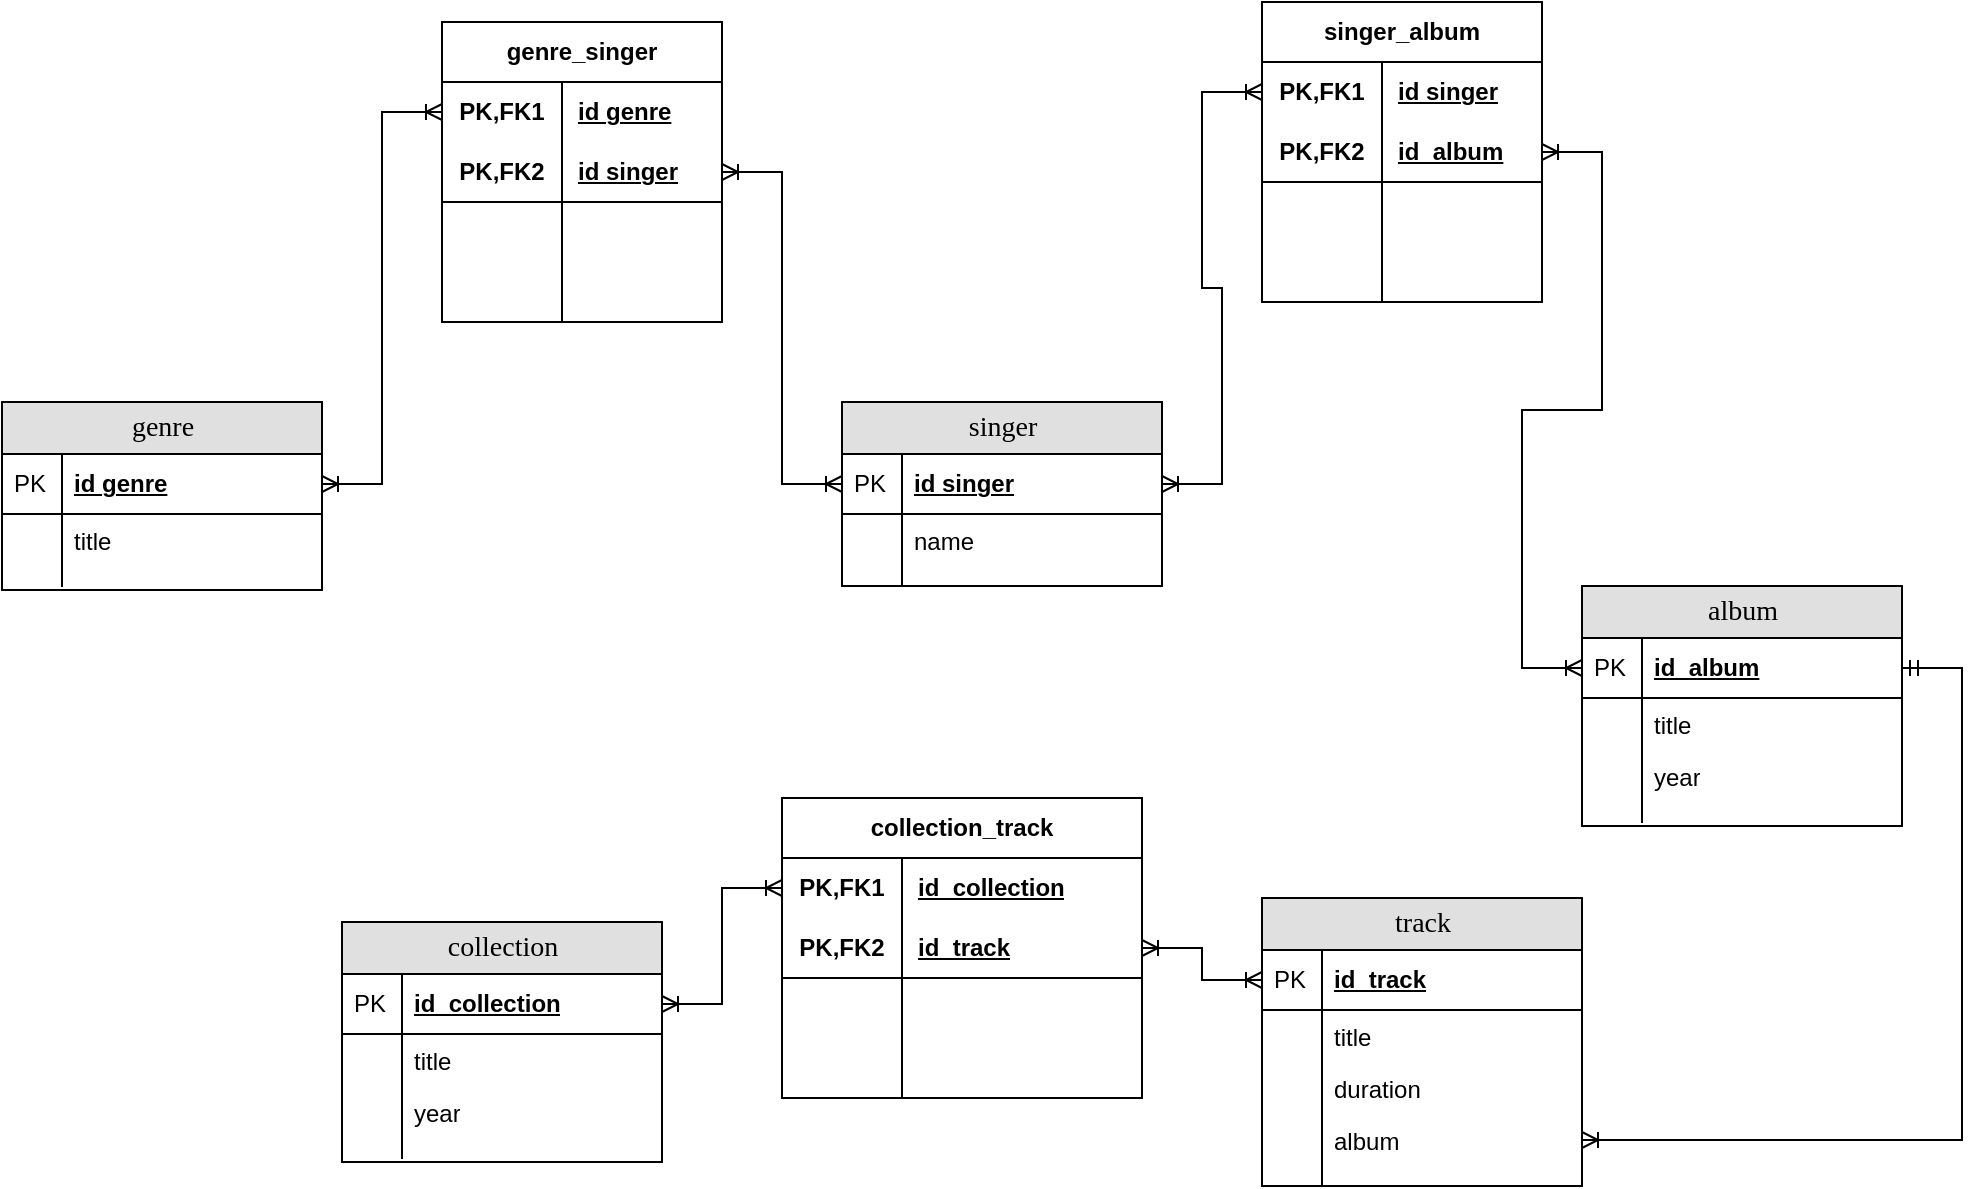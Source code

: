 <mxfile version="22.0.0" type="device">
  <diagram name="Page-1" id="e56a1550-8fbb-45ad-956c-1786394a9013">
    <mxGraphModel dx="1032" dy="1221" grid="1" gridSize="10" guides="1" tooltips="1" connect="1" arrows="1" fold="1" page="1" pageScale="1" pageWidth="1100" pageHeight="850" background="none" math="0" shadow="0">
      <root>
        <mxCell id="0" />
        <mxCell id="1" parent="0" />
        <mxCell id="2e49270ec7c68f3f-80" value="singer" style="swimlane;html=1;fontStyle=0;childLayout=stackLayout;horizontal=1;startSize=26;fillColor=#e0e0e0;horizontalStack=0;resizeParent=1;resizeLast=0;collapsible=1;marginBottom=0;swimlaneFillColor=#ffffff;align=center;rounded=0;shadow=0;comic=0;labelBackgroundColor=none;strokeWidth=1;fontFamily=Verdana;fontSize=14" parent="1" vertex="1">
          <mxGeometry x="430" y="240" width="160" height="92" as="geometry" />
        </mxCell>
        <mxCell id="2e49270ec7c68f3f-81" value="id singer" style="shape=partialRectangle;top=0;left=0;right=0;bottom=1;html=1;align=left;verticalAlign=middle;fillColor=none;spacingLeft=34;spacingRight=4;whiteSpace=wrap;overflow=hidden;rotatable=0;points=[[0,0.5],[1,0.5]];portConstraint=eastwest;dropTarget=0;fontStyle=5;" parent="2e49270ec7c68f3f-80" vertex="1">
          <mxGeometry y="26" width="160" height="30" as="geometry" />
        </mxCell>
        <mxCell id="2e49270ec7c68f3f-82" value="PK" style="shape=partialRectangle;top=0;left=0;bottom=0;html=1;fillColor=none;align=left;verticalAlign=middle;spacingLeft=4;spacingRight=4;whiteSpace=wrap;overflow=hidden;rotatable=0;points=[];portConstraint=eastwest;part=1;" parent="2e49270ec7c68f3f-81" vertex="1" connectable="0">
          <mxGeometry width="30" height="30" as="geometry" />
        </mxCell>
        <mxCell id="2e49270ec7c68f3f-83" value="name" style="shape=partialRectangle;top=0;left=0;right=0;bottom=0;html=1;align=left;verticalAlign=top;fillColor=none;spacingLeft=34;spacingRight=4;whiteSpace=wrap;overflow=hidden;rotatable=0;points=[[0,0.5],[1,0.5]];portConstraint=eastwest;dropTarget=0;" parent="2e49270ec7c68f3f-80" vertex="1">
          <mxGeometry y="56" width="160" height="26" as="geometry" />
        </mxCell>
        <mxCell id="2e49270ec7c68f3f-84" value="" style="shape=partialRectangle;top=0;left=0;bottom=0;html=1;fillColor=none;align=left;verticalAlign=top;spacingLeft=4;spacingRight=4;whiteSpace=wrap;overflow=hidden;rotatable=0;points=[];portConstraint=eastwest;part=1;" parent="2e49270ec7c68f3f-83" vertex="1" connectable="0">
          <mxGeometry width="30" height="26" as="geometry" />
        </mxCell>
        <mxCell id="2e49270ec7c68f3f-89" value="" style="shape=partialRectangle;top=0;left=0;right=0;bottom=0;html=1;align=left;verticalAlign=top;fillColor=none;spacingLeft=34;spacingRight=4;whiteSpace=wrap;overflow=hidden;rotatable=0;points=[[0,0.5],[1,0.5]];portConstraint=eastwest;dropTarget=0;" parent="2e49270ec7c68f3f-80" vertex="1">
          <mxGeometry y="82" width="160" height="10" as="geometry" />
        </mxCell>
        <mxCell id="2e49270ec7c68f3f-90" value="" style="shape=partialRectangle;top=0;left=0;bottom=0;html=1;fillColor=none;align=left;verticalAlign=top;spacingLeft=4;spacingRight=4;whiteSpace=wrap;overflow=hidden;rotatable=0;points=[];portConstraint=eastwest;part=1;" parent="2e49270ec7c68f3f-89" vertex="1" connectable="0">
          <mxGeometry width="30" height="10" as="geometry" />
        </mxCell>
        <mxCell id="RfYTojcOeeqapgLsD67X-21" value="genre" style="swimlane;html=1;fontStyle=0;childLayout=stackLayout;horizontal=1;startSize=26;fillColor=#e0e0e0;horizontalStack=0;resizeParent=1;resizeLast=0;collapsible=1;marginBottom=0;swimlaneFillColor=#ffffff;align=center;rounded=0;shadow=0;comic=0;labelBackgroundColor=none;strokeWidth=1;fontFamily=Verdana;fontSize=14" parent="1" vertex="1">
          <mxGeometry x="10" y="240" width="160" height="94" as="geometry" />
        </mxCell>
        <mxCell id="RfYTojcOeeqapgLsD67X-22" value="id&amp;nbsp;genre" style="shape=partialRectangle;top=0;left=0;right=0;bottom=1;html=1;align=left;verticalAlign=middle;fillColor=none;spacingLeft=34;spacingRight=4;whiteSpace=wrap;overflow=hidden;rotatable=0;points=[[0,0.5],[1,0.5]];portConstraint=eastwest;dropTarget=0;fontStyle=5;" parent="RfYTojcOeeqapgLsD67X-21" vertex="1">
          <mxGeometry y="26" width="160" height="30" as="geometry" />
        </mxCell>
        <mxCell id="RfYTojcOeeqapgLsD67X-23" value="PK" style="shape=partialRectangle;top=0;left=0;bottom=0;html=1;fillColor=none;align=left;verticalAlign=middle;spacingLeft=4;spacingRight=4;whiteSpace=wrap;overflow=hidden;rotatable=0;points=[];portConstraint=eastwest;part=1;" parent="RfYTojcOeeqapgLsD67X-22" vertex="1" connectable="0">
          <mxGeometry width="30" height="30" as="geometry" />
        </mxCell>
        <mxCell id="RfYTojcOeeqapgLsD67X-24" value="title" style="shape=partialRectangle;top=0;left=0;right=0;bottom=0;html=1;align=left;verticalAlign=top;fillColor=none;spacingLeft=34;spacingRight=4;whiteSpace=wrap;overflow=hidden;rotatable=0;points=[[0,0.5],[1,0.5]];portConstraint=eastwest;dropTarget=0;" parent="RfYTojcOeeqapgLsD67X-21" vertex="1">
          <mxGeometry y="56" width="160" height="26" as="geometry" />
        </mxCell>
        <mxCell id="RfYTojcOeeqapgLsD67X-25" value="" style="shape=partialRectangle;top=0;left=0;bottom=0;html=1;fillColor=none;align=left;verticalAlign=top;spacingLeft=4;spacingRight=4;whiteSpace=wrap;overflow=hidden;rotatable=0;points=[];portConstraint=eastwest;part=1;" parent="RfYTojcOeeqapgLsD67X-24" vertex="1" connectable="0">
          <mxGeometry width="30" height="26" as="geometry" />
        </mxCell>
        <mxCell id="RfYTojcOeeqapgLsD67X-30" value="" style="shape=partialRectangle;top=0;left=0;right=0;bottom=0;html=1;align=left;verticalAlign=top;fillColor=none;spacingLeft=34;spacingRight=4;whiteSpace=wrap;overflow=hidden;rotatable=0;points=[[0,0.5],[1,0.5]];portConstraint=eastwest;dropTarget=0;" parent="RfYTojcOeeqapgLsD67X-21" vertex="1">
          <mxGeometry y="82" width="160" height="10" as="geometry" />
        </mxCell>
        <mxCell id="RfYTojcOeeqapgLsD67X-31" value="" style="shape=partialRectangle;top=0;left=0;bottom=0;html=1;fillColor=none;align=left;verticalAlign=top;spacingLeft=4;spacingRight=4;whiteSpace=wrap;overflow=hidden;rotatable=0;points=[];portConstraint=eastwest;part=1;" parent="RfYTojcOeeqapgLsD67X-30" vertex="1" connectable="0">
          <mxGeometry width="30" height="10" as="geometry" />
        </mxCell>
        <mxCell id="RfYTojcOeeqapgLsD67X-33" value="album" style="swimlane;html=1;fontStyle=0;childLayout=stackLayout;horizontal=1;startSize=26;fillColor=#e0e0e0;horizontalStack=0;resizeParent=1;resizeLast=0;collapsible=1;marginBottom=0;swimlaneFillColor=#ffffff;align=center;rounded=0;shadow=0;comic=0;labelBackgroundColor=none;strokeWidth=1;fontFamily=Verdana;fontSize=14" parent="1" vertex="1">
          <mxGeometry x="800" y="332" width="160" height="120" as="geometry" />
        </mxCell>
        <mxCell id="RfYTojcOeeqapgLsD67X-34" value="id_album" style="shape=partialRectangle;top=0;left=0;right=0;bottom=1;html=1;align=left;verticalAlign=middle;fillColor=none;spacingLeft=34;spacingRight=4;whiteSpace=wrap;overflow=hidden;rotatable=0;points=[[0,0.5],[1,0.5]];portConstraint=eastwest;dropTarget=0;fontStyle=5;" parent="RfYTojcOeeqapgLsD67X-33" vertex="1">
          <mxGeometry y="26" width="160" height="30" as="geometry" />
        </mxCell>
        <mxCell id="RfYTojcOeeqapgLsD67X-35" value="PK" style="shape=partialRectangle;top=0;left=0;bottom=0;html=1;fillColor=none;align=left;verticalAlign=middle;spacingLeft=4;spacingRight=4;whiteSpace=wrap;overflow=hidden;rotatable=0;points=[];portConstraint=eastwest;part=1;" parent="RfYTojcOeeqapgLsD67X-34" vertex="1" connectable="0">
          <mxGeometry width="30" height="30" as="geometry" />
        </mxCell>
        <mxCell id="RfYTojcOeeqapgLsD67X-36" value="title" style="shape=partialRectangle;top=0;left=0;right=0;bottom=0;html=1;align=left;verticalAlign=top;fillColor=none;spacingLeft=34;spacingRight=4;whiteSpace=wrap;overflow=hidden;rotatable=0;points=[[0,0.5],[1,0.5]];portConstraint=eastwest;dropTarget=0;" parent="RfYTojcOeeqapgLsD67X-33" vertex="1">
          <mxGeometry y="56" width="160" height="26" as="geometry" />
        </mxCell>
        <mxCell id="RfYTojcOeeqapgLsD67X-37" value="" style="shape=partialRectangle;top=0;left=0;bottom=0;html=1;fillColor=none;align=left;verticalAlign=top;spacingLeft=4;spacingRight=4;whiteSpace=wrap;overflow=hidden;rotatable=0;points=[];portConstraint=eastwest;part=1;" parent="RfYTojcOeeqapgLsD67X-36" vertex="1" connectable="0">
          <mxGeometry width="30" height="26" as="geometry" />
        </mxCell>
        <mxCell id="RfYTojcOeeqapgLsD67X-38" value="year" style="shape=partialRectangle;top=0;left=0;right=0;bottom=0;html=1;align=left;verticalAlign=top;fillColor=none;spacingLeft=34;spacingRight=4;whiteSpace=wrap;overflow=hidden;rotatable=0;points=[[0,0.5],[1,0.5]];portConstraint=eastwest;dropTarget=0;" parent="RfYTojcOeeqapgLsD67X-33" vertex="1">
          <mxGeometry y="82" width="160" height="26" as="geometry" />
        </mxCell>
        <mxCell id="RfYTojcOeeqapgLsD67X-39" value="" style="shape=partialRectangle;top=0;left=0;bottom=0;html=1;fillColor=none;align=left;verticalAlign=top;spacingLeft=4;spacingRight=4;whiteSpace=wrap;overflow=hidden;rotatable=0;points=[];portConstraint=eastwest;part=1;" parent="RfYTojcOeeqapgLsD67X-38" vertex="1" connectable="0">
          <mxGeometry width="30" height="26" as="geometry" />
        </mxCell>
        <mxCell id="RfYTojcOeeqapgLsD67X-42" value="" style="shape=partialRectangle;top=0;left=0;right=0;bottom=0;html=1;align=left;verticalAlign=top;fillColor=none;spacingLeft=34;spacingRight=4;whiteSpace=wrap;overflow=hidden;rotatable=0;points=[[0,0.5],[1,0.5]];portConstraint=eastwest;dropTarget=0;" parent="RfYTojcOeeqapgLsD67X-33" vertex="1">
          <mxGeometry y="108" width="160" height="10" as="geometry" />
        </mxCell>
        <mxCell id="RfYTojcOeeqapgLsD67X-43" value="" style="shape=partialRectangle;top=0;left=0;bottom=0;html=1;fillColor=none;align=left;verticalAlign=top;spacingLeft=4;spacingRight=4;whiteSpace=wrap;overflow=hidden;rotatable=0;points=[];portConstraint=eastwest;part=1;" parent="RfYTojcOeeqapgLsD67X-42" vertex="1" connectable="0">
          <mxGeometry width="30" height="10" as="geometry" />
        </mxCell>
        <mxCell id="RfYTojcOeeqapgLsD67X-45" value="track" style="swimlane;html=1;fontStyle=0;childLayout=stackLayout;horizontal=1;startSize=26;fillColor=#e0e0e0;horizontalStack=0;resizeParent=1;resizeLast=0;collapsible=1;marginBottom=0;swimlaneFillColor=#ffffff;align=center;rounded=0;shadow=0;comic=0;labelBackgroundColor=none;strokeWidth=1;fontFamily=Verdana;fontSize=14" parent="1" vertex="1">
          <mxGeometry x="640" y="488" width="160" height="144" as="geometry" />
        </mxCell>
        <mxCell id="RfYTojcOeeqapgLsD67X-46" value="id_track" style="shape=partialRectangle;top=0;left=0;right=0;bottom=1;html=1;align=left;verticalAlign=middle;fillColor=none;spacingLeft=34;spacingRight=4;whiteSpace=wrap;overflow=hidden;rotatable=0;points=[[0,0.5],[1,0.5]];portConstraint=eastwest;dropTarget=0;fontStyle=5;" parent="RfYTojcOeeqapgLsD67X-45" vertex="1">
          <mxGeometry y="26" width="160" height="30" as="geometry" />
        </mxCell>
        <mxCell id="RfYTojcOeeqapgLsD67X-47" value="PK" style="shape=partialRectangle;top=0;left=0;bottom=0;html=1;fillColor=none;align=left;verticalAlign=middle;spacingLeft=4;spacingRight=4;whiteSpace=wrap;overflow=hidden;rotatable=0;points=[];portConstraint=eastwest;part=1;" parent="RfYTojcOeeqapgLsD67X-46" vertex="1" connectable="0">
          <mxGeometry width="30" height="30" as="geometry" />
        </mxCell>
        <mxCell id="RfYTojcOeeqapgLsD67X-48" value="title" style="shape=partialRectangle;top=0;left=0;right=0;bottom=0;html=1;align=left;verticalAlign=top;fillColor=none;spacingLeft=34;spacingRight=4;whiteSpace=wrap;overflow=hidden;rotatable=0;points=[[0,0.5],[1,0.5]];portConstraint=eastwest;dropTarget=0;" parent="RfYTojcOeeqapgLsD67X-45" vertex="1">
          <mxGeometry y="56" width="160" height="26" as="geometry" />
        </mxCell>
        <mxCell id="RfYTojcOeeqapgLsD67X-49" value="" style="shape=partialRectangle;top=0;left=0;bottom=0;html=1;fillColor=none;align=left;verticalAlign=top;spacingLeft=4;spacingRight=4;whiteSpace=wrap;overflow=hidden;rotatable=0;points=[];portConstraint=eastwest;part=1;" parent="RfYTojcOeeqapgLsD67X-48" vertex="1" connectable="0">
          <mxGeometry width="30" height="26" as="geometry" />
        </mxCell>
        <mxCell id="RfYTojcOeeqapgLsD67X-50" value="duration" style="shape=partialRectangle;top=0;left=0;right=0;bottom=0;html=1;align=left;verticalAlign=top;fillColor=none;spacingLeft=34;spacingRight=4;whiteSpace=wrap;overflow=hidden;rotatable=0;points=[[0,0.5],[1,0.5]];portConstraint=eastwest;dropTarget=0;" parent="RfYTojcOeeqapgLsD67X-45" vertex="1">
          <mxGeometry y="82" width="160" height="26" as="geometry" />
        </mxCell>
        <mxCell id="RfYTojcOeeqapgLsD67X-51" value="" style="shape=partialRectangle;top=0;left=0;bottom=0;html=1;fillColor=none;align=left;verticalAlign=top;spacingLeft=4;spacingRight=4;whiteSpace=wrap;overflow=hidden;rotatable=0;points=[];portConstraint=eastwest;part=1;" parent="RfYTojcOeeqapgLsD67X-50" vertex="1" connectable="0">
          <mxGeometry width="30" height="26" as="geometry" />
        </mxCell>
        <mxCell id="RfYTojcOeeqapgLsD67X-52" value="album" style="shape=partialRectangle;top=0;left=0;right=0;bottom=0;html=1;align=left;verticalAlign=top;fillColor=none;spacingLeft=34;spacingRight=4;whiteSpace=wrap;overflow=hidden;rotatable=0;points=[[0,0.5],[1,0.5]];portConstraint=eastwest;dropTarget=0;" parent="RfYTojcOeeqapgLsD67X-45" vertex="1">
          <mxGeometry y="108" width="160" height="26" as="geometry" />
        </mxCell>
        <mxCell id="RfYTojcOeeqapgLsD67X-53" value="" style="shape=partialRectangle;top=0;left=0;bottom=0;html=1;fillColor=none;align=left;verticalAlign=top;spacingLeft=4;spacingRight=4;whiteSpace=wrap;overflow=hidden;rotatable=0;points=[];portConstraint=eastwest;part=1;" parent="RfYTojcOeeqapgLsD67X-52" vertex="1" connectable="0">
          <mxGeometry width="30" height="26" as="geometry" />
        </mxCell>
        <mxCell id="RfYTojcOeeqapgLsD67X-54" value="" style="shape=partialRectangle;top=0;left=0;right=0;bottom=0;html=1;align=left;verticalAlign=top;fillColor=none;spacingLeft=34;spacingRight=4;whiteSpace=wrap;overflow=hidden;rotatable=0;points=[[0,0.5],[1,0.5]];portConstraint=eastwest;dropTarget=0;" parent="RfYTojcOeeqapgLsD67X-45" vertex="1">
          <mxGeometry y="134" width="160" height="10" as="geometry" />
        </mxCell>
        <mxCell id="RfYTojcOeeqapgLsD67X-55" value="" style="shape=partialRectangle;top=0;left=0;bottom=0;html=1;fillColor=none;align=left;verticalAlign=top;spacingLeft=4;spacingRight=4;whiteSpace=wrap;overflow=hidden;rotatable=0;points=[];portConstraint=eastwest;part=1;" parent="RfYTojcOeeqapgLsD67X-54" vertex="1" connectable="0">
          <mxGeometry width="30" height="10" as="geometry" />
        </mxCell>
        <mxCell id="RfYTojcOeeqapgLsD67X-70" value="genre_singer" style="shape=table;startSize=30;container=1;collapsible=1;childLayout=tableLayout;fixedRows=1;rowLines=0;fontStyle=1;align=center;resizeLast=1;html=1;whiteSpace=wrap;" parent="1" vertex="1">
          <mxGeometry x="230" y="50" width="140" height="150" as="geometry" />
        </mxCell>
        <mxCell id="RfYTojcOeeqapgLsD67X-71" value="" style="shape=tableRow;horizontal=0;startSize=0;swimlaneHead=0;swimlaneBody=0;fillColor=none;collapsible=0;dropTarget=0;points=[[0,0.5],[1,0.5]];portConstraint=eastwest;top=0;left=0;right=0;bottom=0;html=1;" parent="RfYTojcOeeqapgLsD67X-70" vertex="1">
          <mxGeometry y="30" width="140" height="30" as="geometry" />
        </mxCell>
        <mxCell id="RfYTojcOeeqapgLsD67X-72" value="PK,FK1" style="shape=partialRectangle;connectable=0;fillColor=none;top=0;left=0;bottom=0;right=0;fontStyle=1;overflow=hidden;html=1;whiteSpace=wrap;" parent="RfYTojcOeeqapgLsD67X-71" vertex="1">
          <mxGeometry width="60" height="30" as="geometry">
            <mxRectangle width="60" height="30" as="alternateBounds" />
          </mxGeometry>
        </mxCell>
        <mxCell id="RfYTojcOeeqapgLsD67X-73" value="id genre" style="shape=partialRectangle;connectable=0;fillColor=none;top=0;left=0;bottom=0;right=0;align=left;spacingLeft=6;fontStyle=5;overflow=hidden;html=1;whiteSpace=wrap;" parent="RfYTojcOeeqapgLsD67X-71" vertex="1">
          <mxGeometry x="60" width="80" height="30" as="geometry">
            <mxRectangle width="80" height="30" as="alternateBounds" />
          </mxGeometry>
        </mxCell>
        <mxCell id="RfYTojcOeeqapgLsD67X-74" value="" style="shape=tableRow;horizontal=0;startSize=0;swimlaneHead=0;swimlaneBody=0;fillColor=none;collapsible=0;dropTarget=0;points=[[0,0.5],[1,0.5]];portConstraint=eastwest;top=0;left=0;right=0;bottom=1;html=1;" parent="RfYTojcOeeqapgLsD67X-70" vertex="1">
          <mxGeometry y="60" width="140" height="30" as="geometry" />
        </mxCell>
        <mxCell id="RfYTojcOeeqapgLsD67X-75" value="PK,FK2" style="shape=partialRectangle;connectable=0;fillColor=none;top=0;left=0;bottom=0;right=0;fontStyle=1;overflow=hidden;html=1;whiteSpace=wrap;" parent="RfYTojcOeeqapgLsD67X-74" vertex="1">
          <mxGeometry width="60" height="30" as="geometry">
            <mxRectangle width="60" height="30" as="alternateBounds" />
          </mxGeometry>
        </mxCell>
        <mxCell id="RfYTojcOeeqapgLsD67X-76" value="id singer" style="shape=partialRectangle;connectable=0;fillColor=none;top=0;left=0;bottom=0;right=0;align=left;spacingLeft=6;fontStyle=5;overflow=hidden;html=1;whiteSpace=wrap;" parent="RfYTojcOeeqapgLsD67X-74" vertex="1">
          <mxGeometry x="60" width="80" height="30" as="geometry">
            <mxRectangle width="80" height="30" as="alternateBounds" />
          </mxGeometry>
        </mxCell>
        <mxCell id="RfYTojcOeeqapgLsD67X-77" value="" style="shape=tableRow;horizontal=0;startSize=0;swimlaneHead=0;swimlaneBody=0;fillColor=none;collapsible=0;dropTarget=0;points=[[0,0.5],[1,0.5]];portConstraint=eastwest;top=0;left=0;right=0;bottom=0;html=1;" parent="RfYTojcOeeqapgLsD67X-70" vertex="1">
          <mxGeometry y="90" width="140" height="30" as="geometry" />
        </mxCell>
        <mxCell id="RfYTojcOeeqapgLsD67X-78" value="" style="shape=partialRectangle;connectable=0;fillColor=none;top=0;left=0;bottom=0;right=0;editable=1;overflow=hidden;html=1;whiteSpace=wrap;" parent="RfYTojcOeeqapgLsD67X-77" vertex="1">
          <mxGeometry width="60" height="30" as="geometry">
            <mxRectangle width="60" height="30" as="alternateBounds" />
          </mxGeometry>
        </mxCell>
        <mxCell id="RfYTojcOeeqapgLsD67X-79" value="" style="shape=partialRectangle;connectable=0;fillColor=none;top=0;left=0;bottom=0;right=0;align=left;spacingLeft=6;overflow=hidden;html=1;whiteSpace=wrap;" parent="RfYTojcOeeqapgLsD67X-77" vertex="1">
          <mxGeometry x="60" width="80" height="30" as="geometry">
            <mxRectangle width="80" height="30" as="alternateBounds" />
          </mxGeometry>
        </mxCell>
        <mxCell id="RfYTojcOeeqapgLsD67X-80" value="" style="shape=tableRow;horizontal=0;startSize=0;swimlaneHead=0;swimlaneBody=0;fillColor=none;collapsible=0;dropTarget=0;points=[[0,0.5],[1,0.5]];portConstraint=eastwest;top=0;left=0;right=0;bottom=0;html=1;" parent="RfYTojcOeeqapgLsD67X-70" vertex="1">
          <mxGeometry y="120" width="140" height="30" as="geometry" />
        </mxCell>
        <mxCell id="RfYTojcOeeqapgLsD67X-81" value="" style="shape=partialRectangle;connectable=0;fillColor=none;top=0;left=0;bottom=0;right=0;editable=1;overflow=hidden;html=1;whiteSpace=wrap;" parent="RfYTojcOeeqapgLsD67X-80" vertex="1">
          <mxGeometry width="60" height="30" as="geometry">
            <mxRectangle width="60" height="30" as="alternateBounds" />
          </mxGeometry>
        </mxCell>
        <mxCell id="RfYTojcOeeqapgLsD67X-82" value="" style="shape=partialRectangle;connectable=0;fillColor=none;top=0;left=0;bottom=0;right=0;align=left;spacingLeft=6;overflow=hidden;html=1;whiteSpace=wrap;" parent="RfYTojcOeeqapgLsD67X-80" vertex="1">
          <mxGeometry x="60" width="80" height="30" as="geometry">
            <mxRectangle width="80" height="30" as="alternateBounds" />
          </mxGeometry>
        </mxCell>
        <mxCell id="RfYTojcOeeqapgLsD67X-85" value="singer_album" style="shape=table;startSize=30;container=1;collapsible=1;childLayout=tableLayout;fixedRows=1;rowLines=0;fontStyle=1;align=center;resizeLast=1;html=1;whiteSpace=wrap;" parent="1" vertex="1">
          <mxGeometry x="640" y="40" width="140" height="150" as="geometry" />
        </mxCell>
        <mxCell id="RfYTojcOeeqapgLsD67X-86" value="" style="shape=tableRow;horizontal=0;startSize=0;swimlaneHead=0;swimlaneBody=0;fillColor=none;collapsible=0;dropTarget=0;points=[[0,0.5],[1,0.5]];portConstraint=eastwest;top=0;left=0;right=0;bottom=0;html=1;" parent="RfYTojcOeeqapgLsD67X-85" vertex="1">
          <mxGeometry y="30" width="140" height="30" as="geometry" />
        </mxCell>
        <mxCell id="RfYTojcOeeqapgLsD67X-87" value="PK,FK1" style="shape=partialRectangle;connectable=0;fillColor=none;top=0;left=0;bottom=0;right=0;fontStyle=1;overflow=hidden;html=1;whiteSpace=wrap;" parent="RfYTojcOeeqapgLsD67X-86" vertex="1">
          <mxGeometry width="60" height="30" as="geometry">
            <mxRectangle width="60" height="30" as="alternateBounds" />
          </mxGeometry>
        </mxCell>
        <mxCell id="RfYTojcOeeqapgLsD67X-88" value="id singer" style="shape=partialRectangle;connectable=0;fillColor=none;top=0;left=0;bottom=0;right=0;align=left;spacingLeft=6;fontStyle=5;overflow=hidden;html=1;whiteSpace=wrap;" parent="RfYTojcOeeqapgLsD67X-86" vertex="1">
          <mxGeometry x="60" width="80" height="30" as="geometry">
            <mxRectangle width="80" height="30" as="alternateBounds" />
          </mxGeometry>
        </mxCell>
        <mxCell id="RfYTojcOeeqapgLsD67X-89" value="" style="shape=tableRow;horizontal=0;startSize=0;swimlaneHead=0;swimlaneBody=0;fillColor=none;collapsible=0;dropTarget=0;points=[[0,0.5],[1,0.5]];portConstraint=eastwest;top=0;left=0;right=0;bottom=1;html=1;" parent="RfYTojcOeeqapgLsD67X-85" vertex="1">
          <mxGeometry y="60" width="140" height="30" as="geometry" />
        </mxCell>
        <mxCell id="RfYTojcOeeqapgLsD67X-90" value="PK,FK2" style="shape=partialRectangle;connectable=0;fillColor=none;top=0;left=0;bottom=0;right=0;fontStyle=1;overflow=hidden;html=1;whiteSpace=wrap;" parent="RfYTojcOeeqapgLsD67X-89" vertex="1">
          <mxGeometry width="60" height="30" as="geometry">
            <mxRectangle width="60" height="30" as="alternateBounds" />
          </mxGeometry>
        </mxCell>
        <mxCell id="RfYTojcOeeqapgLsD67X-91" value="id_album" style="shape=partialRectangle;connectable=0;fillColor=none;top=0;left=0;bottom=0;right=0;align=left;spacingLeft=6;fontStyle=5;overflow=hidden;html=1;whiteSpace=wrap;" parent="RfYTojcOeeqapgLsD67X-89" vertex="1">
          <mxGeometry x="60" width="80" height="30" as="geometry">
            <mxRectangle width="80" height="30" as="alternateBounds" />
          </mxGeometry>
        </mxCell>
        <mxCell id="RfYTojcOeeqapgLsD67X-92" value="" style="shape=tableRow;horizontal=0;startSize=0;swimlaneHead=0;swimlaneBody=0;fillColor=none;collapsible=0;dropTarget=0;points=[[0,0.5],[1,0.5]];portConstraint=eastwest;top=0;left=0;right=0;bottom=0;html=1;" parent="RfYTojcOeeqapgLsD67X-85" vertex="1">
          <mxGeometry y="90" width="140" height="30" as="geometry" />
        </mxCell>
        <mxCell id="RfYTojcOeeqapgLsD67X-93" value="" style="shape=partialRectangle;connectable=0;fillColor=none;top=0;left=0;bottom=0;right=0;editable=1;overflow=hidden;html=1;whiteSpace=wrap;" parent="RfYTojcOeeqapgLsD67X-92" vertex="1">
          <mxGeometry width="60" height="30" as="geometry">
            <mxRectangle width="60" height="30" as="alternateBounds" />
          </mxGeometry>
        </mxCell>
        <mxCell id="RfYTojcOeeqapgLsD67X-94" value="" style="shape=partialRectangle;connectable=0;fillColor=none;top=0;left=0;bottom=0;right=0;align=left;spacingLeft=6;overflow=hidden;html=1;whiteSpace=wrap;" parent="RfYTojcOeeqapgLsD67X-92" vertex="1">
          <mxGeometry x="60" width="80" height="30" as="geometry">
            <mxRectangle width="80" height="30" as="alternateBounds" />
          </mxGeometry>
        </mxCell>
        <mxCell id="RfYTojcOeeqapgLsD67X-95" value="" style="shape=tableRow;horizontal=0;startSize=0;swimlaneHead=0;swimlaneBody=0;fillColor=none;collapsible=0;dropTarget=0;points=[[0,0.5],[1,0.5]];portConstraint=eastwest;top=0;left=0;right=0;bottom=0;html=1;" parent="RfYTojcOeeqapgLsD67X-85" vertex="1">
          <mxGeometry y="120" width="140" height="30" as="geometry" />
        </mxCell>
        <mxCell id="RfYTojcOeeqapgLsD67X-96" value="" style="shape=partialRectangle;connectable=0;fillColor=none;top=0;left=0;bottom=0;right=0;editable=1;overflow=hidden;html=1;whiteSpace=wrap;" parent="RfYTojcOeeqapgLsD67X-95" vertex="1">
          <mxGeometry width="60" height="30" as="geometry">
            <mxRectangle width="60" height="30" as="alternateBounds" />
          </mxGeometry>
        </mxCell>
        <mxCell id="RfYTojcOeeqapgLsD67X-97" value="" style="shape=partialRectangle;connectable=0;fillColor=none;top=0;left=0;bottom=0;right=0;align=left;spacingLeft=6;overflow=hidden;html=1;whiteSpace=wrap;" parent="RfYTojcOeeqapgLsD67X-95" vertex="1">
          <mxGeometry x="60" width="80" height="30" as="geometry">
            <mxRectangle width="80" height="30" as="alternateBounds" />
          </mxGeometry>
        </mxCell>
        <mxCell id="RfYTojcOeeqapgLsD67X-100" value="" style="edgeStyle=entityRelationEdgeStyle;fontSize=12;html=1;endArrow=ERoneToMany;startArrow=ERmandOne;rounded=0;" parent="1" source="RfYTojcOeeqapgLsD67X-34" target="RfYTojcOeeqapgLsD67X-52" edge="1">
          <mxGeometry width="100" height="100" relative="1" as="geometry">
            <mxPoint x="530" y="340" as="sourcePoint" />
            <mxPoint x="630" y="240" as="targetPoint" />
          </mxGeometry>
        </mxCell>
        <mxCell id="RfYTojcOeeqapgLsD67X-101" value="" style="edgeStyle=entityRelationEdgeStyle;fontSize=12;html=1;endArrow=ERoneToMany;startArrow=ERoneToMany;rounded=0;" parent="1" source="RfYTojcOeeqapgLsD67X-22" target="RfYTojcOeeqapgLsD67X-71" edge="1">
          <mxGeometry width="100" height="100" relative="1" as="geometry">
            <mxPoint x="170" y="530" as="sourcePoint" />
            <mxPoint x="270" y="430" as="targetPoint" />
          </mxGeometry>
        </mxCell>
        <mxCell id="RfYTojcOeeqapgLsD67X-102" value="" style="edgeStyle=entityRelationEdgeStyle;fontSize=12;html=1;endArrow=ERoneToMany;startArrow=ERoneToMany;rounded=0;" parent="1" source="2e49270ec7c68f3f-81" target="RfYTojcOeeqapgLsD67X-74" edge="1">
          <mxGeometry width="100" height="100" relative="1" as="geometry">
            <mxPoint x="300" y="390" as="sourcePoint" />
            <mxPoint x="400" y="290" as="targetPoint" />
          </mxGeometry>
        </mxCell>
        <mxCell id="RfYTojcOeeqapgLsD67X-103" value="" style="edgeStyle=entityRelationEdgeStyle;fontSize=12;html=1;endArrow=ERoneToMany;startArrow=ERoneToMany;rounded=0;" parent="1" source="2e49270ec7c68f3f-81" target="RfYTojcOeeqapgLsD67X-86" edge="1">
          <mxGeometry width="100" height="100" relative="1" as="geometry">
            <mxPoint x="140" y="530" as="sourcePoint" />
            <mxPoint x="240" y="430" as="targetPoint" />
          </mxGeometry>
        </mxCell>
        <mxCell id="RfYTojcOeeqapgLsD67X-104" value="" style="edgeStyle=entityRelationEdgeStyle;fontSize=12;html=1;endArrow=ERoneToMany;startArrow=ERoneToMany;rounded=0;" parent="1" source="RfYTojcOeeqapgLsD67X-34" target="RfYTojcOeeqapgLsD67X-89" edge="1">
          <mxGeometry width="100" height="100" relative="1" as="geometry">
            <mxPoint x="260" y="580" as="sourcePoint" />
            <mxPoint x="360" y="480" as="targetPoint" />
          </mxGeometry>
        </mxCell>
        <mxCell id="RfYTojcOeeqapgLsD67X-105" value="collection" style="swimlane;html=1;fontStyle=0;childLayout=stackLayout;horizontal=1;startSize=26;fillColor=#e0e0e0;horizontalStack=0;resizeParent=1;resizeLast=0;collapsible=1;marginBottom=0;swimlaneFillColor=#ffffff;align=center;rounded=0;shadow=0;comic=0;labelBackgroundColor=none;strokeWidth=1;fontFamily=Verdana;fontSize=14" parent="1" vertex="1">
          <mxGeometry x="180" y="500" width="160" height="120" as="geometry" />
        </mxCell>
        <mxCell id="RfYTojcOeeqapgLsD67X-106" value="id_collection" style="shape=partialRectangle;top=0;left=0;right=0;bottom=1;html=1;align=left;verticalAlign=middle;fillColor=none;spacingLeft=34;spacingRight=4;whiteSpace=wrap;overflow=hidden;rotatable=0;points=[[0,0.5],[1,0.5]];portConstraint=eastwest;dropTarget=0;fontStyle=5;" parent="RfYTojcOeeqapgLsD67X-105" vertex="1">
          <mxGeometry y="26" width="160" height="30" as="geometry" />
        </mxCell>
        <mxCell id="RfYTojcOeeqapgLsD67X-107" value="PK" style="shape=partialRectangle;top=0;left=0;bottom=0;html=1;fillColor=none;align=left;verticalAlign=middle;spacingLeft=4;spacingRight=4;whiteSpace=wrap;overflow=hidden;rotatable=0;points=[];portConstraint=eastwest;part=1;" parent="RfYTojcOeeqapgLsD67X-106" vertex="1" connectable="0">
          <mxGeometry width="30" height="30" as="geometry" />
        </mxCell>
        <mxCell id="RfYTojcOeeqapgLsD67X-108" value="title" style="shape=partialRectangle;top=0;left=0;right=0;bottom=0;html=1;align=left;verticalAlign=top;fillColor=none;spacingLeft=34;spacingRight=4;whiteSpace=wrap;overflow=hidden;rotatable=0;points=[[0,0.5],[1,0.5]];portConstraint=eastwest;dropTarget=0;" parent="RfYTojcOeeqapgLsD67X-105" vertex="1">
          <mxGeometry y="56" width="160" height="26" as="geometry" />
        </mxCell>
        <mxCell id="RfYTojcOeeqapgLsD67X-109" value="" style="shape=partialRectangle;top=0;left=0;bottom=0;html=1;fillColor=none;align=left;verticalAlign=top;spacingLeft=4;spacingRight=4;whiteSpace=wrap;overflow=hidden;rotatable=0;points=[];portConstraint=eastwest;part=1;" parent="RfYTojcOeeqapgLsD67X-108" vertex="1" connectable="0">
          <mxGeometry width="30" height="26" as="geometry" />
        </mxCell>
        <mxCell id="RfYTojcOeeqapgLsD67X-110" value="year" style="shape=partialRectangle;top=0;left=0;right=0;bottom=0;html=1;align=left;verticalAlign=top;fillColor=none;spacingLeft=34;spacingRight=4;whiteSpace=wrap;overflow=hidden;rotatable=0;points=[[0,0.5],[1,0.5]];portConstraint=eastwest;dropTarget=0;" parent="RfYTojcOeeqapgLsD67X-105" vertex="1">
          <mxGeometry y="82" width="160" height="26" as="geometry" />
        </mxCell>
        <mxCell id="RfYTojcOeeqapgLsD67X-111" value="" style="shape=partialRectangle;top=0;left=0;bottom=0;html=1;fillColor=none;align=left;verticalAlign=top;spacingLeft=4;spacingRight=4;whiteSpace=wrap;overflow=hidden;rotatable=0;points=[];portConstraint=eastwest;part=1;" parent="RfYTojcOeeqapgLsD67X-110" vertex="1" connectable="0">
          <mxGeometry width="30" height="26" as="geometry" />
        </mxCell>
        <mxCell id="RfYTojcOeeqapgLsD67X-112" value="" style="shape=partialRectangle;top=0;left=0;right=0;bottom=0;html=1;align=left;verticalAlign=top;fillColor=none;spacingLeft=34;spacingRight=4;whiteSpace=wrap;overflow=hidden;rotatable=0;points=[[0,0.5],[1,0.5]];portConstraint=eastwest;dropTarget=0;" parent="RfYTojcOeeqapgLsD67X-105" vertex="1">
          <mxGeometry y="108" width="160" height="10" as="geometry" />
        </mxCell>
        <mxCell id="RfYTojcOeeqapgLsD67X-113" value="" style="shape=partialRectangle;top=0;left=0;bottom=0;html=1;fillColor=none;align=left;verticalAlign=top;spacingLeft=4;spacingRight=4;whiteSpace=wrap;overflow=hidden;rotatable=0;points=[];portConstraint=eastwest;part=1;" parent="RfYTojcOeeqapgLsD67X-112" vertex="1" connectable="0">
          <mxGeometry width="30" height="10" as="geometry" />
        </mxCell>
        <mxCell id="RfYTojcOeeqapgLsD67X-114" value="collection_track" style="shape=table;startSize=30;container=1;collapsible=1;childLayout=tableLayout;fixedRows=1;rowLines=0;fontStyle=1;align=center;resizeLast=1;html=1;whiteSpace=wrap;" parent="1" vertex="1">
          <mxGeometry x="400" y="438" width="180" height="150" as="geometry" />
        </mxCell>
        <mxCell id="RfYTojcOeeqapgLsD67X-115" value="" style="shape=tableRow;horizontal=0;startSize=0;swimlaneHead=0;swimlaneBody=0;fillColor=none;collapsible=0;dropTarget=0;points=[[0,0.5],[1,0.5]];portConstraint=eastwest;top=0;left=0;right=0;bottom=0;html=1;" parent="RfYTojcOeeqapgLsD67X-114" vertex="1">
          <mxGeometry y="30" width="180" height="30" as="geometry" />
        </mxCell>
        <mxCell id="RfYTojcOeeqapgLsD67X-116" value="PK,FK1" style="shape=partialRectangle;connectable=0;fillColor=none;top=0;left=0;bottom=0;right=0;fontStyle=1;overflow=hidden;html=1;whiteSpace=wrap;" parent="RfYTojcOeeqapgLsD67X-115" vertex="1">
          <mxGeometry width="60" height="30" as="geometry">
            <mxRectangle width="60" height="30" as="alternateBounds" />
          </mxGeometry>
        </mxCell>
        <mxCell id="RfYTojcOeeqapgLsD67X-117" value="id_collection" style="shape=partialRectangle;connectable=0;fillColor=none;top=0;left=0;bottom=0;right=0;align=left;spacingLeft=6;fontStyle=5;overflow=hidden;html=1;whiteSpace=wrap;" parent="RfYTojcOeeqapgLsD67X-115" vertex="1">
          <mxGeometry x="60" width="120" height="30" as="geometry">
            <mxRectangle width="120" height="30" as="alternateBounds" />
          </mxGeometry>
        </mxCell>
        <mxCell id="RfYTojcOeeqapgLsD67X-118" value="" style="shape=tableRow;horizontal=0;startSize=0;swimlaneHead=0;swimlaneBody=0;fillColor=none;collapsible=0;dropTarget=0;points=[[0,0.5],[1,0.5]];portConstraint=eastwest;top=0;left=0;right=0;bottom=1;html=1;" parent="RfYTojcOeeqapgLsD67X-114" vertex="1">
          <mxGeometry y="60" width="180" height="30" as="geometry" />
        </mxCell>
        <mxCell id="RfYTojcOeeqapgLsD67X-119" value="PK,FK2" style="shape=partialRectangle;connectable=0;fillColor=none;top=0;left=0;bottom=0;right=0;fontStyle=1;overflow=hidden;html=1;whiteSpace=wrap;" parent="RfYTojcOeeqapgLsD67X-118" vertex="1">
          <mxGeometry width="60" height="30" as="geometry">
            <mxRectangle width="60" height="30" as="alternateBounds" />
          </mxGeometry>
        </mxCell>
        <mxCell id="RfYTojcOeeqapgLsD67X-120" value="id_track" style="shape=partialRectangle;connectable=0;fillColor=none;top=0;left=0;bottom=0;right=0;align=left;spacingLeft=6;fontStyle=5;overflow=hidden;html=1;whiteSpace=wrap;" parent="RfYTojcOeeqapgLsD67X-118" vertex="1">
          <mxGeometry x="60" width="120" height="30" as="geometry">
            <mxRectangle width="120" height="30" as="alternateBounds" />
          </mxGeometry>
        </mxCell>
        <mxCell id="RfYTojcOeeqapgLsD67X-121" value="" style="shape=tableRow;horizontal=0;startSize=0;swimlaneHead=0;swimlaneBody=0;fillColor=none;collapsible=0;dropTarget=0;points=[[0,0.5],[1,0.5]];portConstraint=eastwest;top=0;left=0;right=0;bottom=0;html=1;" parent="RfYTojcOeeqapgLsD67X-114" vertex="1">
          <mxGeometry y="90" width="180" height="30" as="geometry" />
        </mxCell>
        <mxCell id="RfYTojcOeeqapgLsD67X-122" value="" style="shape=partialRectangle;connectable=0;fillColor=none;top=0;left=0;bottom=0;right=0;editable=1;overflow=hidden;html=1;whiteSpace=wrap;" parent="RfYTojcOeeqapgLsD67X-121" vertex="1">
          <mxGeometry width="60" height="30" as="geometry">
            <mxRectangle width="60" height="30" as="alternateBounds" />
          </mxGeometry>
        </mxCell>
        <mxCell id="RfYTojcOeeqapgLsD67X-123" value="" style="shape=partialRectangle;connectable=0;fillColor=none;top=0;left=0;bottom=0;right=0;align=left;spacingLeft=6;overflow=hidden;html=1;whiteSpace=wrap;" parent="RfYTojcOeeqapgLsD67X-121" vertex="1">
          <mxGeometry x="60" width="120" height="30" as="geometry">
            <mxRectangle width="120" height="30" as="alternateBounds" />
          </mxGeometry>
        </mxCell>
        <mxCell id="RfYTojcOeeqapgLsD67X-124" value="" style="shape=tableRow;horizontal=0;startSize=0;swimlaneHead=0;swimlaneBody=0;fillColor=none;collapsible=0;dropTarget=0;points=[[0,0.5],[1,0.5]];portConstraint=eastwest;top=0;left=0;right=0;bottom=0;html=1;" parent="RfYTojcOeeqapgLsD67X-114" vertex="1">
          <mxGeometry y="120" width="180" height="30" as="geometry" />
        </mxCell>
        <mxCell id="RfYTojcOeeqapgLsD67X-125" value="" style="shape=partialRectangle;connectable=0;fillColor=none;top=0;left=0;bottom=0;right=0;editable=1;overflow=hidden;html=1;whiteSpace=wrap;" parent="RfYTojcOeeqapgLsD67X-124" vertex="1">
          <mxGeometry width="60" height="30" as="geometry">
            <mxRectangle width="60" height="30" as="alternateBounds" />
          </mxGeometry>
        </mxCell>
        <mxCell id="RfYTojcOeeqapgLsD67X-126" value="" style="shape=partialRectangle;connectable=0;fillColor=none;top=0;left=0;bottom=0;right=0;align=left;spacingLeft=6;overflow=hidden;html=1;whiteSpace=wrap;" parent="RfYTojcOeeqapgLsD67X-124" vertex="1">
          <mxGeometry x="60" width="120" height="30" as="geometry">
            <mxRectangle width="120" height="30" as="alternateBounds" />
          </mxGeometry>
        </mxCell>
        <mxCell id="RfYTojcOeeqapgLsD67X-127" value="" style="edgeStyle=entityRelationEdgeStyle;fontSize=12;html=1;endArrow=ERoneToMany;startArrow=ERoneToMany;rounded=0;" parent="1" source="RfYTojcOeeqapgLsD67X-106" target="RfYTojcOeeqapgLsD67X-115" edge="1">
          <mxGeometry width="100" height="100" relative="1" as="geometry">
            <mxPoint x="220" y="450" as="sourcePoint" />
            <mxPoint x="320" y="350" as="targetPoint" />
          </mxGeometry>
        </mxCell>
        <mxCell id="RfYTojcOeeqapgLsD67X-128" value="" style="edgeStyle=entityRelationEdgeStyle;fontSize=12;html=1;endArrow=ERoneToMany;startArrow=ERoneToMany;rounded=0;" parent="1" source="RfYTojcOeeqapgLsD67X-118" target="RfYTojcOeeqapgLsD67X-46" edge="1">
          <mxGeometry width="100" height="100" relative="1" as="geometry">
            <mxPoint x="240" y="400" as="sourcePoint" />
            <mxPoint x="340" y="300" as="targetPoint" />
          </mxGeometry>
        </mxCell>
      </root>
    </mxGraphModel>
  </diagram>
</mxfile>
